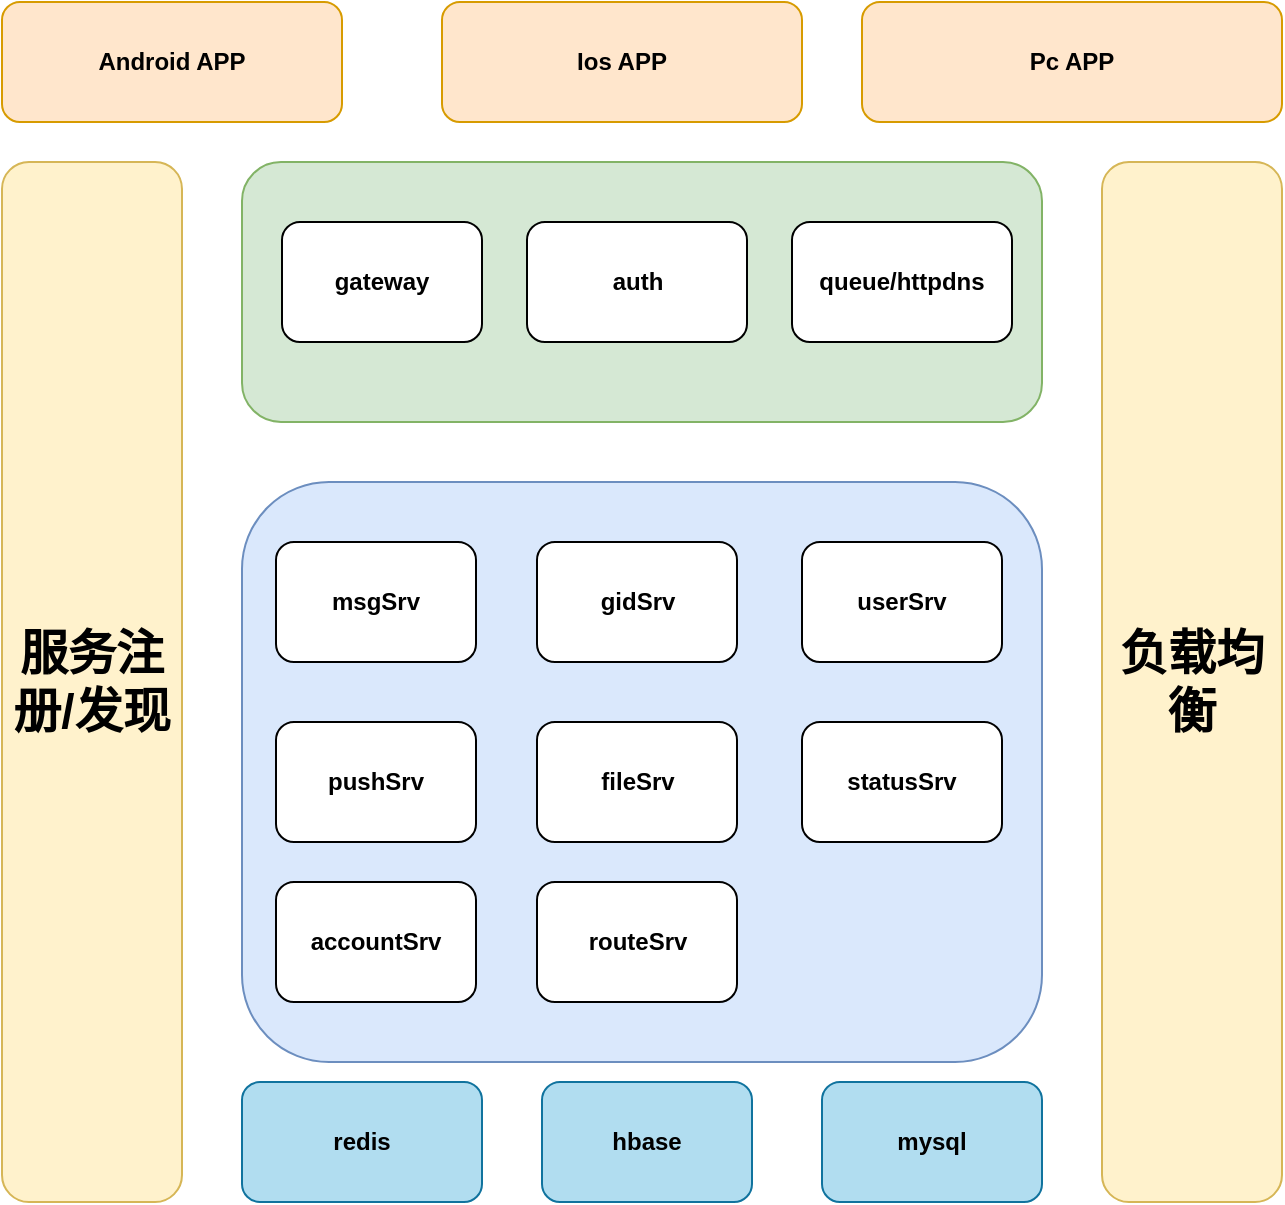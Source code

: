 <mxfile version="14.1.9" type="github">
  <diagram name="Page-1" id="e7e014a7-5840-1c2e-5031-d8a46d1fe8dd">
    <mxGraphModel dx="1422" dy="801" grid="1" gridSize="10" guides="1" tooltips="1" connect="1" arrows="1" fold="1" page="1" pageScale="1" pageWidth="1169" pageHeight="826" background="#ffffff" math="0" shadow="0">
      <root>
        <mxCell id="0" />
        <mxCell id="1" parent="0" />
        <mxCell id="u8zgnxNEtdgUwyd63ray-53" value="" style="rounded=1;whiteSpace=wrap;html=1;fillColor=#d5e8d4;strokeColor=#82b366;" parent="1" vertex="1">
          <mxGeometry x="320" y="210" width="400" height="130" as="geometry" />
        </mxCell>
        <mxCell id="u8zgnxNEtdgUwyd63ray-42" value="&lt;h1&gt;&lt;b&gt;服务注册/发现&lt;/b&gt;&lt;/h1&gt;" style="rounded=1;whiteSpace=wrap;html=1;fillColor=#fff2cc;strokeColor=#d6b656;" parent="1" vertex="1">
          <mxGeometry x="200" y="210" width="90" height="520" as="geometry" />
        </mxCell>
        <mxCell id="u8zgnxNEtdgUwyd63ray-43" value="&lt;h1&gt;负载均衡&lt;/h1&gt;" style="rounded=1;whiteSpace=wrap;html=1;fillColor=#fff2cc;strokeColor=#d6b656;" parent="1" vertex="1">
          <mxGeometry x="750" y="210" width="90" height="520" as="geometry" />
        </mxCell>
        <mxCell id="u8zgnxNEtdgUwyd63ray-44" value="&lt;b&gt;Android APP&lt;/b&gt;" style="rounded=1;whiteSpace=wrap;html=1;fillColor=#ffe6cc;strokeColor=#d79b00;" parent="1" vertex="1">
          <mxGeometry x="200" y="130" width="170" height="60" as="geometry" />
        </mxCell>
        <mxCell id="u8zgnxNEtdgUwyd63ray-45" value="&lt;b&gt;Ios APP&lt;/b&gt;" style="rounded=1;whiteSpace=wrap;html=1;fillColor=#ffe6cc;strokeColor=#d79b00;" parent="1" vertex="1">
          <mxGeometry x="420" y="130" width="180" height="60" as="geometry" />
        </mxCell>
        <mxCell id="u8zgnxNEtdgUwyd63ray-46" value="&lt;b&gt;Pc APP&lt;/b&gt;" style="rounded=1;whiteSpace=wrap;html=1;fillColor=#ffe6cc;strokeColor=#d79b00;" parent="1" vertex="1">
          <mxGeometry x="630" y="130" width="210" height="60" as="geometry" />
        </mxCell>
        <mxCell id="u8zgnxNEtdgUwyd63ray-47" value="&lt;b&gt;gateway&lt;/b&gt;" style="rounded=1;whiteSpace=wrap;html=1;" parent="1" vertex="1">
          <mxGeometry x="340" y="240" width="100" height="60" as="geometry" />
        </mxCell>
        <mxCell id="u8zgnxNEtdgUwyd63ray-48" value="&lt;b&gt;auth&lt;/b&gt;" style="rounded=1;whiteSpace=wrap;html=1;" parent="1" vertex="1">
          <mxGeometry x="462.5" y="240" width="110" height="60" as="geometry" />
        </mxCell>
        <mxCell id="u8zgnxNEtdgUwyd63ray-49" value="" style="rounded=1;whiteSpace=wrap;html=1;fillColor=#dae8fc;strokeColor=#6c8ebf;" parent="1" vertex="1">
          <mxGeometry x="320" y="370" width="400" height="290" as="geometry" />
        </mxCell>
        <mxCell id="u8zgnxNEtdgUwyd63ray-50" value="&lt;b&gt;redis&lt;/b&gt;" style="rounded=1;whiteSpace=wrap;html=1;fillColor=#b1ddf0;strokeColor=#10739e;" parent="1" vertex="1">
          <mxGeometry x="320" y="670" width="120" height="60" as="geometry" />
        </mxCell>
        <mxCell id="u8zgnxNEtdgUwyd63ray-51" value="&lt;b&gt;hbase&lt;/b&gt;" style="rounded=1;whiteSpace=wrap;html=1;fillColor=#b1ddf0;strokeColor=#10739e;" parent="1" vertex="1">
          <mxGeometry x="470" y="670" width="105" height="60" as="geometry" />
        </mxCell>
        <mxCell id="u8zgnxNEtdgUwyd63ray-52" value="mysql" style="rounded=1;whiteSpace=wrap;html=1;fontStyle=1;fillColor=#b1ddf0;strokeColor=#10739e;" parent="1" vertex="1">
          <mxGeometry x="610" y="670" width="110" height="60" as="geometry" />
        </mxCell>
        <mxCell id="u8zgnxNEtdgUwyd63ray-54" value="&lt;b&gt;msgSrv&lt;/b&gt;" style="rounded=1;whiteSpace=wrap;html=1;" parent="1" vertex="1">
          <mxGeometry x="337" y="400" width="100" height="60" as="geometry" />
        </mxCell>
        <mxCell id="u8zgnxNEtdgUwyd63ray-55" value="&lt;b&gt;gidSrv&lt;/b&gt;" style="rounded=1;whiteSpace=wrap;html=1;" parent="1" vertex="1">
          <mxGeometry x="467.5" y="400" width="100" height="60" as="geometry" />
        </mxCell>
        <mxCell id="u8zgnxNEtdgUwyd63ray-56" value="&lt;b&gt;pushSrv&lt;/b&gt;" style="rounded=1;whiteSpace=wrap;html=1;" parent="1" vertex="1">
          <mxGeometry x="337" y="490" width="100" height="60" as="geometry" />
        </mxCell>
        <mxCell id="u8zgnxNEtdgUwyd63ray-57" value="&lt;b&gt;userSrv&lt;/b&gt;" style="rounded=1;whiteSpace=wrap;html=1;" parent="1" vertex="1">
          <mxGeometry x="600" y="400" width="100" height="60" as="geometry" />
        </mxCell>
        <mxCell id="u8zgnxNEtdgUwyd63ray-58" value="&lt;b&gt;fileSrv&lt;/b&gt;" style="rounded=1;whiteSpace=wrap;html=1;" parent="1" vertex="1">
          <mxGeometry x="467.5" y="490" width="100" height="60" as="geometry" />
        </mxCell>
        <mxCell id="u8zgnxNEtdgUwyd63ray-59" value="&lt;b&gt;queue/httpdns&lt;/b&gt;" style="rounded=1;whiteSpace=wrap;html=1;" parent="1" vertex="1">
          <mxGeometry x="595" y="240" width="110" height="60" as="geometry" />
        </mxCell>
        <mxCell id="u8zgnxNEtdgUwyd63ray-60" value="&lt;b&gt;statusSrv&lt;/b&gt;" style="rounded=1;whiteSpace=wrap;html=1;" parent="1" vertex="1">
          <mxGeometry x="600" y="490" width="100" height="60" as="geometry" />
        </mxCell>
        <mxCell id="u8zgnxNEtdgUwyd63ray-61" value="&lt;b&gt;accountSrv&lt;/b&gt;" style="rounded=1;whiteSpace=wrap;html=1;" parent="1" vertex="1">
          <mxGeometry x="337" y="570" width="100" height="60" as="geometry" />
        </mxCell>
        <mxCell id="tNv0gcaFANujgUZ0ETuT-1" value="&lt;b&gt;routeSrv&lt;/b&gt;" style="rounded=1;whiteSpace=wrap;html=1;" vertex="1" parent="1">
          <mxGeometry x="467.5" y="570" width="100" height="60" as="geometry" />
        </mxCell>
      </root>
    </mxGraphModel>
  </diagram>
</mxfile>
